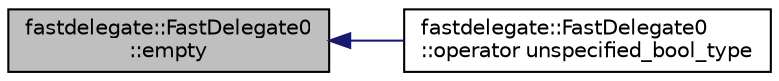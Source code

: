 digraph "fastdelegate::FastDelegate0::empty"
{
 // INTERACTIVE_SVG=YES
  edge [fontname="Helvetica",fontsize="10",labelfontname="Helvetica",labelfontsize="10"];
  node [fontname="Helvetica",fontsize="10",shape=record];
  rankdir="LR";
  Node1 [label="fastdelegate::FastDelegate0\l::empty",height=0.2,width=0.4,color="black", fillcolor="grey75", style="filled" fontcolor="black"];
  Node1 -> Node2 [dir="back",color="midnightblue",fontsize="10",style="solid",fontname="Helvetica"];
  Node2 [label="fastdelegate::FastDelegate0\l::operator unspecified_bool_type",height=0.2,width=0.4,color="black", fillcolor="white", style="filled",URL="$classfastdelegate_1_1FastDelegate0.html#a6769042691eb9084551420f519a569f7"];
}

